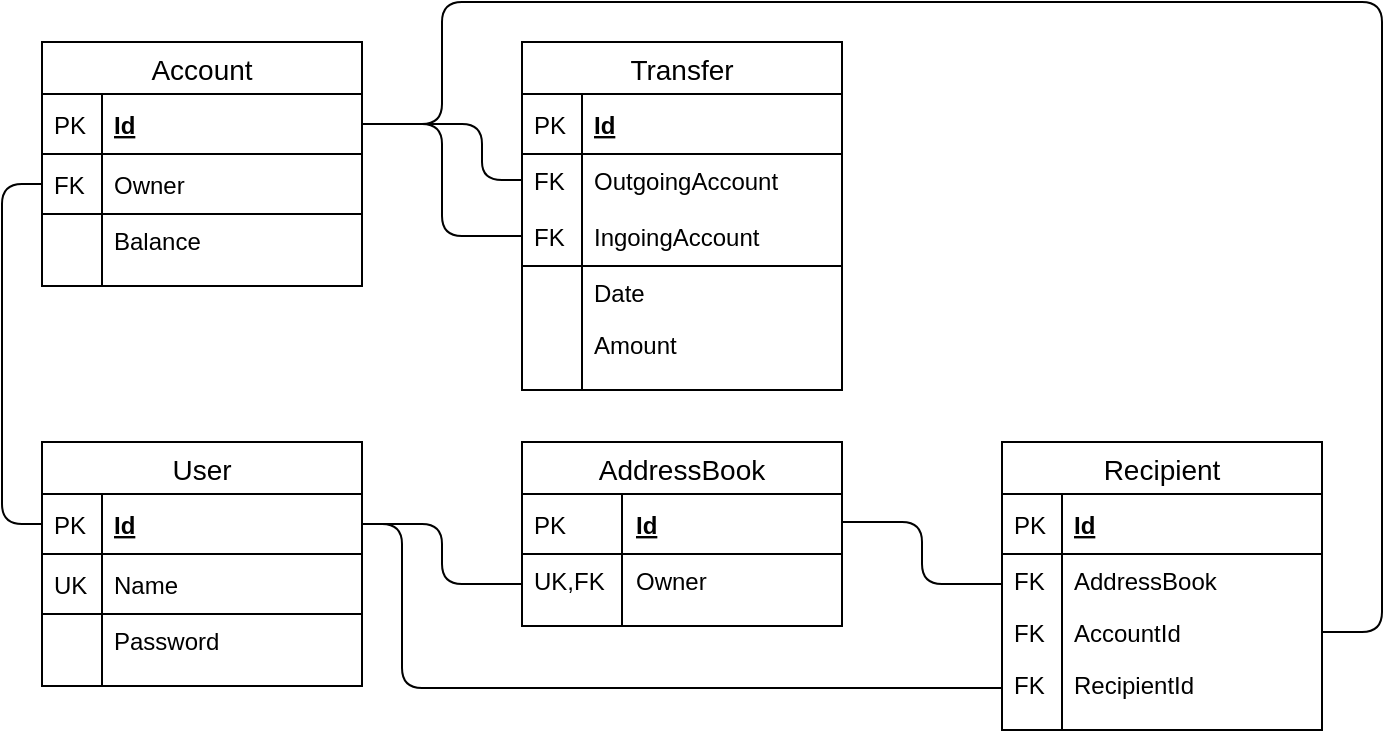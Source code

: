 <mxfile version="12.9.13" type="device"><diagram id="4celqEA0I8rjKxg-PQtH" name="LOGIC"><mxGraphModel dx="749" dy="556" grid="1" gridSize="10" guides="1" tooltips="1" connect="1" arrows="1" fold="1" page="1" pageScale="1" pageWidth="720" pageHeight="430" math="0" shadow="0"><root><mxCell id="0"/><mxCell id="1" parent="0"/><mxCell id="o79oeNdpTes6j2CKb8zj-12" value="Account" style="swimlane;fontStyle=0;childLayout=stackLayout;horizontal=1;startSize=26;horizontalStack=0;resizeParent=1;resizeParentMax=0;resizeLast=0;collapsible=1;marginBottom=0;align=center;fontSize=14;" parent="1" vertex="1"><mxGeometry x="40" y="40" width="160" height="122" as="geometry"/></mxCell><mxCell id="o79oeNdpTes6j2CKb8zj-13" value="Id" style="shape=partialRectangle;top=0;left=0;right=0;bottom=1;align=left;verticalAlign=middle;fillColor=none;spacingLeft=34;spacingRight=4;overflow=hidden;rotatable=0;points=[[0,0.5],[1,0.5]];portConstraint=eastwest;dropTarget=0;fontStyle=5;fontSize=12;" parent="o79oeNdpTes6j2CKb8zj-12" vertex="1"><mxGeometry y="26" width="160" height="30" as="geometry"/></mxCell><mxCell id="o79oeNdpTes6j2CKb8zj-14" value="PK" style="shape=partialRectangle;top=0;left=0;bottom=0;fillColor=none;align=left;verticalAlign=middle;spacingLeft=4;spacingRight=4;overflow=hidden;rotatable=0;points=[];portConstraint=eastwest;part=1;fontSize=12;" parent="o79oeNdpTes6j2CKb8zj-13" vertex="1" connectable="0"><mxGeometry width="30" height="30" as="geometry"/></mxCell><mxCell id="o79oeNdpTes6j2CKb8zj-21" value="Owner" style="shape=partialRectangle;top=0;left=0;right=0;bottom=1;align=left;verticalAlign=middle;fillColor=none;spacingLeft=34;spacingRight=4;overflow=hidden;rotatable=0;points=[[0,0.5],[1,0.5]];portConstraint=eastwest;dropTarget=0;fontStyle=0;fontSize=12;" parent="o79oeNdpTes6j2CKb8zj-12" vertex="1"><mxGeometry y="56" width="160" height="30" as="geometry"/></mxCell><mxCell id="o79oeNdpTes6j2CKb8zj-22" value="FK" style="shape=partialRectangle;top=0;left=0;bottom=0;fillColor=none;align=left;verticalAlign=middle;spacingLeft=4;spacingRight=4;overflow=hidden;rotatable=0;points=[];portConstraint=eastwest;part=1;fontSize=12;" parent="o79oeNdpTes6j2CKb8zj-21" vertex="1" connectable="0"><mxGeometry width="30" height="30" as="geometry"/></mxCell><mxCell id="o79oeNdpTes6j2CKb8zj-17" value="Balance" style="shape=partialRectangle;top=0;left=0;right=0;bottom=0;align=left;verticalAlign=top;fillColor=none;spacingLeft=34;spacingRight=4;overflow=hidden;rotatable=0;points=[[0,0.5],[1,0.5]];portConstraint=eastwest;dropTarget=0;fontSize=12;" parent="o79oeNdpTes6j2CKb8zj-12" vertex="1"><mxGeometry y="86" width="160" height="26" as="geometry"/></mxCell><mxCell id="o79oeNdpTes6j2CKb8zj-18" value="" style="shape=partialRectangle;top=0;left=0;bottom=0;fillColor=none;align=left;verticalAlign=top;spacingLeft=4;spacingRight=4;overflow=hidden;rotatable=0;points=[];portConstraint=eastwest;part=1;fontSize=12;" parent="o79oeNdpTes6j2CKb8zj-17" vertex="1" connectable="0"><mxGeometry width="30" height="26" as="geometry"/></mxCell><mxCell id="o79oeNdpTes6j2CKb8zj-19" value="" style="shape=partialRectangle;top=0;left=0;right=0;bottom=0;align=left;verticalAlign=top;fillColor=none;spacingLeft=34;spacingRight=4;overflow=hidden;rotatable=0;points=[[0,0.5],[1,0.5]];portConstraint=eastwest;dropTarget=0;fontSize=12;" parent="o79oeNdpTes6j2CKb8zj-12" vertex="1"><mxGeometry y="112" width="160" height="10" as="geometry"/></mxCell><mxCell id="o79oeNdpTes6j2CKb8zj-20" value="" style="shape=partialRectangle;top=0;left=0;bottom=0;fillColor=none;align=left;verticalAlign=top;spacingLeft=4;spacingRight=4;overflow=hidden;rotatable=0;points=[];portConstraint=eastwest;part=1;fontSize=12;" parent="o79oeNdpTes6j2CKb8zj-19" vertex="1" connectable="0"><mxGeometry width="30" height="10" as="geometry"/></mxCell><mxCell id="o79oeNdpTes6j2CKb8zj-23" value="Transfer" style="swimlane;fontStyle=0;childLayout=stackLayout;horizontal=1;startSize=26;horizontalStack=0;resizeParent=1;resizeParentMax=0;resizeLast=0;collapsible=1;marginBottom=0;align=center;fontSize=14;" parent="1" vertex="1"><mxGeometry x="280" y="40" width="160" height="174" as="geometry"/></mxCell><mxCell id="o79oeNdpTes6j2CKb8zj-24" value="Id" style="shape=partialRectangle;top=0;left=0;right=0;bottom=1;align=left;verticalAlign=middle;fillColor=none;spacingLeft=34;spacingRight=4;overflow=hidden;rotatable=0;points=[[0,0.5],[1,0.5]];portConstraint=eastwest;dropTarget=0;fontStyle=5;fontSize=12;" parent="o79oeNdpTes6j2CKb8zj-23" vertex="1"><mxGeometry y="26" width="160" height="30" as="geometry"/></mxCell><mxCell id="o79oeNdpTes6j2CKb8zj-25" value="PK" style="shape=partialRectangle;top=0;left=0;bottom=0;fillColor=none;align=left;verticalAlign=middle;spacingLeft=4;spacingRight=4;overflow=hidden;rotatable=0;points=[];portConstraint=eastwest;part=1;fontSize=12;" parent="o79oeNdpTes6j2CKb8zj-24" vertex="1" connectable="0"><mxGeometry width="30" height="30" as="geometry"/></mxCell><mxCell id="o79oeNdpTes6j2CKb8zj-36" value="OutgoingAccount" style="shape=partialRectangle;top=0;left=0;right=0;bottom=0;align=left;verticalAlign=top;fillColor=none;spacingLeft=34;spacingRight=4;overflow=hidden;rotatable=0;points=[[0,0.5],[1,0.5]];portConstraint=eastwest;dropTarget=0;fontSize=12;" parent="o79oeNdpTes6j2CKb8zj-23" vertex="1"><mxGeometry y="56" width="160" height="26" as="geometry"/></mxCell><mxCell id="o79oeNdpTes6j2CKb8zj-37" value="FK" style="shape=partialRectangle;top=0;left=0;bottom=0;fillColor=none;align=left;verticalAlign=top;spacingLeft=4;spacingRight=4;overflow=hidden;rotatable=0;points=[];portConstraint=eastwest;part=1;fontSize=12;" parent="o79oeNdpTes6j2CKb8zj-36" vertex="1" connectable="0"><mxGeometry width="30" height="26" as="geometry"/></mxCell><mxCell id="o79oeNdpTes6j2CKb8zj-26" value="IngoingAccount" style="shape=partialRectangle;top=0;left=0;right=0;bottom=1;align=left;verticalAlign=middle;fillColor=none;spacingLeft=34;spacingRight=4;overflow=hidden;rotatable=0;points=[[0,0.5],[1,0.5]];portConstraint=eastwest;dropTarget=0;fontStyle=0;fontSize=12;" parent="o79oeNdpTes6j2CKb8zj-23" vertex="1"><mxGeometry y="82" width="160" height="30" as="geometry"/></mxCell><mxCell id="o79oeNdpTes6j2CKb8zj-27" value="FK" style="shape=partialRectangle;top=0;left=0;bottom=0;fillColor=none;align=left;verticalAlign=middle;spacingLeft=4;spacingRight=4;overflow=hidden;rotatable=0;points=[];portConstraint=eastwest;part=1;fontSize=12;" parent="o79oeNdpTes6j2CKb8zj-26" vertex="1" connectable="0"><mxGeometry width="30" height="30" as="geometry"/></mxCell><mxCell id="o79oeNdpTes6j2CKb8zj-38" value="Date" style="shape=partialRectangle;top=0;left=0;right=0;bottom=0;align=left;verticalAlign=top;fillColor=none;spacingLeft=34;spacingRight=4;overflow=hidden;rotatable=0;points=[[0,0.5],[1,0.5]];portConstraint=eastwest;dropTarget=0;fontSize=12;" parent="o79oeNdpTes6j2CKb8zj-23" vertex="1"><mxGeometry y="112" width="160" height="26" as="geometry"/></mxCell><mxCell id="o79oeNdpTes6j2CKb8zj-39" value="" style="shape=partialRectangle;top=0;left=0;bottom=0;fillColor=none;align=left;verticalAlign=top;spacingLeft=4;spacingRight=4;overflow=hidden;rotatable=0;points=[];portConstraint=eastwest;part=1;fontSize=12;" parent="o79oeNdpTes6j2CKb8zj-38" vertex="1" connectable="0"><mxGeometry width="30" height="26" as="geometry"/></mxCell><mxCell id="o79oeNdpTes6j2CKb8zj-28" value="Amount" style="shape=partialRectangle;top=0;left=0;right=0;bottom=0;align=left;verticalAlign=top;fillColor=none;spacingLeft=34;spacingRight=4;overflow=hidden;rotatable=0;points=[[0,0.5],[1,0.5]];portConstraint=eastwest;dropTarget=0;fontSize=12;" parent="o79oeNdpTes6j2CKb8zj-23" vertex="1"><mxGeometry y="138" width="160" height="26" as="geometry"/></mxCell><mxCell id="o79oeNdpTes6j2CKb8zj-29" value="" style="shape=partialRectangle;top=0;left=0;bottom=0;fillColor=none;align=left;verticalAlign=top;spacingLeft=4;spacingRight=4;overflow=hidden;rotatable=0;points=[];portConstraint=eastwest;part=1;fontSize=12;" parent="o79oeNdpTes6j2CKb8zj-28" vertex="1" connectable="0"><mxGeometry width="30" height="26" as="geometry"/></mxCell><mxCell id="o79oeNdpTes6j2CKb8zj-30" value="" style="shape=partialRectangle;top=0;left=0;right=0;bottom=0;align=left;verticalAlign=top;fillColor=none;spacingLeft=34;spacingRight=4;overflow=hidden;rotatable=0;points=[[0,0.5],[1,0.5]];portConstraint=eastwest;dropTarget=0;fontSize=12;" parent="o79oeNdpTes6j2CKb8zj-23" vertex="1"><mxGeometry y="164" width="160" height="10" as="geometry"/></mxCell><mxCell id="o79oeNdpTes6j2CKb8zj-31" value="" style="shape=partialRectangle;top=0;left=0;bottom=0;fillColor=none;align=left;verticalAlign=top;spacingLeft=4;spacingRight=4;overflow=hidden;rotatable=0;points=[];portConstraint=eastwest;part=1;fontSize=12;" parent="o79oeNdpTes6j2CKb8zj-30" vertex="1" connectable="0"><mxGeometry width="30" height="10" as="geometry"/></mxCell><mxCell id="o79oeNdpTes6j2CKb8zj-41" value="" style="endArrow=none;html=1;entryX=0;entryY=0.5;entryDx=0;entryDy=0;exitX=0;exitY=0.5;exitDx=0;exitDy=0;" parent="1" source="o79oeNdpTes6j2CKb8zj-2" target="o79oeNdpTes6j2CKb8zj-21" edge="1"><mxGeometry width="50" height="50" relative="1" as="geometry"><mxPoint x="10" y="210" as="sourcePoint"/><mxPoint x="60" y="160" as="targetPoint"/><Array as="points"><mxPoint x="20" y="281"/><mxPoint x="20" y="111"/></Array></mxGeometry></mxCell><mxCell id="o79oeNdpTes6j2CKb8zj-42" value="" style="endArrow=none;html=1;entryX=0;entryY=0.5;entryDx=0;entryDy=0;exitX=1;exitY=0.5;exitDx=0;exitDy=0;" parent="1" source="o79oeNdpTes6j2CKb8zj-13" target="o79oeNdpTes6j2CKb8zj-36" edge="1"><mxGeometry width="50" height="50" relative="1" as="geometry"><mxPoint x="220" y="50" as="sourcePoint"/><mxPoint x="270" y="50" as="targetPoint"/><Array as="points"><mxPoint x="260" y="81"/><mxPoint x="260" y="109"/></Array></mxGeometry></mxCell><mxCell id="o79oeNdpTes6j2CKb8zj-43" value="" style="endArrow=none;html=1;entryX=0;entryY=0.5;entryDx=0;entryDy=0;exitX=1;exitY=0.5;exitDx=0;exitDy=0;" parent="1" source="o79oeNdpTes6j2CKb8zj-13" target="o79oeNdpTes6j2CKb8zj-26" edge="1"><mxGeometry width="50" height="50" relative="1" as="geometry"><mxPoint x="210" y="160" as="sourcePoint"/><mxPoint x="260" y="110" as="targetPoint"/><Array as="points"><mxPoint x="240" y="81"/><mxPoint x="240" y="137"/></Array></mxGeometry></mxCell><mxCell id="o79oeNdpTes6j2CKb8zj-1" value="User" style="swimlane;fontStyle=0;childLayout=stackLayout;horizontal=1;startSize=26;horizontalStack=0;resizeParent=1;resizeParentMax=0;resizeLast=0;collapsible=1;marginBottom=0;align=center;fontSize=14;" parent="1" vertex="1"><mxGeometry x="40" y="240" width="160" height="122" as="geometry"/></mxCell><mxCell id="o79oeNdpTes6j2CKb8zj-2" value="Id" style="shape=partialRectangle;top=0;left=0;right=0;bottom=1;align=left;verticalAlign=middle;fillColor=none;spacingLeft=34;spacingRight=4;overflow=hidden;rotatable=0;points=[[0,0.5],[1,0.5]];portConstraint=eastwest;dropTarget=0;fontStyle=5;fontSize=12;" parent="o79oeNdpTes6j2CKb8zj-1" vertex="1"><mxGeometry y="26" width="160" height="30" as="geometry"/></mxCell><mxCell id="o79oeNdpTes6j2CKb8zj-3" value="PK" style="shape=partialRectangle;top=0;left=0;bottom=0;fillColor=none;align=left;verticalAlign=middle;spacingLeft=4;spacingRight=4;overflow=hidden;rotatable=0;points=[];portConstraint=eastwest;part=1;fontSize=12;" parent="o79oeNdpTes6j2CKb8zj-2" vertex="1" connectable="0"><mxGeometry width="30" height="30" as="geometry"/></mxCell><mxCell id="owgx0DwU_zGnHX7Xs5IF-1" value="Name" style="shape=partialRectangle;top=0;left=0;right=0;bottom=1;align=left;verticalAlign=middle;fillColor=none;spacingLeft=34;spacingRight=4;overflow=hidden;rotatable=0;points=[[0,0.5],[1,0.5]];portConstraint=eastwest;dropTarget=0;fontStyle=0;fontSize=12;" vertex="1" parent="o79oeNdpTes6j2CKb8zj-1"><mxGeometry y="56" width="160" height="30" as="geometry"/></mxCell><mxCell id="owgx0DwU_zGnHX7Xs5IF-2" value="UK" style="shape=partialRectangle;top=0;left=0;bottom=0;fillColor=none;align=left;verticalAlign=middle;spacingLeft=4;spacingRight=4;overflow=hidden;rotatable=0;points=[];portConstraint=eastwest;part=1;fontSize=12;" vertex="1" connectable="0" parent="owgx0DwU_zGnHX7Xs5IF-1"><mxGeometry width="30" height="30" as="geometry"/></mxCell><mxCell id="owgx0DwU_zGnHX7Xs5IF-3" value="Password" style="shape=partialRectangle;top=0;left=0;right=0;bottom=0;align=left;verticalAlign=top;fillColor=none;spacingLeft=34;spacingRight=4;overflow=hidden;rotatable=0;points=[[0,0.5],[1,0.5]];portConstraint=eastwest;dropTarget=0;fontSize=12;" vertex="1" parent="o79oeNdpTes6j2CKb8zj-1"><mxGeometry y="86" width="160" height="26" as="geometry"/></mxCell><mxCell id="owgx0DwU_zGnHX7Xs5IF-4" value="" style="shape=partialRectangle;top=0;left=0;bottom=0;fillColor=none;align=left;verticalAlign=top;spacingLeft=4;spacingRight=4;overflow=hidden;rotatable=0;points=[];portConstraint=eastwest;part=1;fontSize=12;" vertex="1" connectable="0" parent="owgx0DwU_zGnHX7Xs5IF-3"><mxGeometry width="30" height="26" as="geometry"/></mxCell><mxCell id="o79oeNdpTes6j2CKb8zj-10" value="" style="shape=partialRectangle;top=0;left=0;right=0;bottom=0;align=left;verticalAlign=top;fillColor=none;spacingLeft=34;spacingRight=4;overflow=hidden;rotatable=0;points=[[0,0.5],[1,0.5]];portConstraint=eastwest;dropTarget=0;fontSize=12;" parent="o79oeNdpTes6j2CKb8zj-1" vertex="1"><mxGeometry y="112" width="160" height="10" as="geometry"/></mxCell><mxCell id="o79oeNdpTes6j2CKb8zj-11" value="" style="shape=partialRectangle;top=0;left=0;bottom=0;fillColor=none;align=left;verticalAlign=top;spacingLeft=4;spacingRight=4;overflow=hidden;rotatable=0;points=[];portConstraint=eastwest;part=1;fontSize=12;" parent="o79oeNdpTes6j2CKb8zj-10" vertex="1" connectable="0"><mxGeometry width="30" height="10" as="geometry"/></mxCell><mxCell id="owgx0DwU_zGnHX7Xs5IF-5" value="AddressBook" style="swimlane;fontStyle=0;childLayout=stackLayout;horizontal=1;startSize=26;horizontalStack=0;resizeParent=1;resizeParentMax=0;resizeLast=0;collapsible=1;marginBottom=0;align=center;fontSize=14;" vertex="1" parent="1"><mxGeometry x="280" y="240" width="160" height="92" as="geometry"/></mxCell><mxCell id="owgx0DwU_zGnHX7Xs5IF-6" value="Id" style="shape=partialRectangle;top=0;left=0;right=0;bottom=1;align=left;verticalAlign=middle;fillColor=none;spacingLeft=55;spacingRight=4;overflow=hidden;rotatable=0;points=[[0,0.5],[1,0.5]];portConstraint=eastwest;dropTarget=0;fontStyle=5;fontSize=12;" vertex="1" parent="owgx0DwU_zGnHX7Xs5IF-5"><mxGeometry y="26" width="160" height="30" as="geometry"/></mxCell><mxCell id="owgx0DwU_zGnHX7Xs5IF-7" value="PK" style="shape=partialRectangle;top=0;left=0;bottom=0;fillColor=none;align=left;verticalAlign=middle;spacingLeft=4;spacingRight=4;overflow=hidden;rotatable=0;points=[];portConstraint=eastwest;part=1;fontSize=12;" vertex="1" connectable="0" parent="owgx0DwU_zGnHX7Xs5IF-6"><mxGeometry width="50" height="30" as="geometry"/></mxCell><mxCell id="o79oeNdpTes6j2CKb8zj-6" value="Owner" style="shape=partialRectangle;top=0;left=0;right=0;bottom=0;align=left;verticalAlign=top;fillColor=none;spacingLeft=55;spacingRight=4;overflow=hidden;rotatable=0;points=[[0,0.5],[1,0.5]];portConstraint=eastwest;dropTarget=0;fontSize=12;" parent="owgx0DwU_zGnHX7Xs5IF-5" vertex="1"><mxGeometry y="56" width="160" height="26" as="geometry"/></mxCell><mxCell id="o79oeNdpTes6j2CKb8zj-7" value="UK,FK" style="shape=partialRectangle;top=0;left=0;bottom=0;fillColor=none;align=left;verticalAlign=top;spacingLeft=4;spacingRight=4;overflow=hidden;rotatable=0;points=[];portConstraint=eastwest;part=1;fontSize=12;" parent="o79oeNdpTes6j2CKb8zj-6" vertex="1" connectable="0"><mxGeometry width="50" height="26" as="geometry"/></mxCell><mxCell id="owgx0DwU_zGnHX7Xs5IF-14" value="" style="shape=partialRectangle;top=0;left=0;right=0;bottom=0;align=left;verticalAlign=top;fillColor=none;spacingLeft=34;spacingRight=4;overflow=hidden;rotatable=0;points=[[0,0.5],[1,0.5]];portConstraint=eastwest;dropTarget=0;fontSize=12;" vertex="1" parent="owgx0DwU_zGnHX7Xs5IF-5"><mxGeometry y="82" width="160" height="10" as="geometry"/></mxCell><mxCell id="owgx0DwU_zGnHX7Xs5IF-15" value="" style="shape=partialRectangle;top=0;left=0;bottom=0;fillColor=none;align=left;verticalAlign=top;spacingLeft=4;spacingRight=4;overflow=hidden;rotatable=0;points=[];portConstraint=eastwest;part=1;fontSize=12;" vertex="1" connectable="0" parent="owgx0DwU_zGnHX7Xs5IF-14"><mxGeometry width="50" height="10" as="geometry"/></mxCell><mxCell id="owgx0DwU_zGnHX7Xs5IF-31" value="" style="endArrow=none;html=1;exitX=1;exitY=0.5;exitDx=0;exitDy=0;" edge="1" parent="1" source="o79oeNdpTes6j2CKb8zj-2"><mxGeometry width="50" height="50" relative="1" as="geometry"><mxPoint x="150" y="240" as="sourcePoint"/><mxPoint x="280" y="311" as="targetPoint"/><Array as="points"><mxPoint x="240" y="281"/><mxPoint x="240" y="311"/></Array></mxGeometry></mxCell><mxCell id="owgx0DwU_zGnHX7Xs5IF-43" value="" style="endArrow=none;html=1;entryX=0;entryY=0.5;entryDx=0;entryDy=0;" edge="1" parent="1"><mxGeometry width="50" height="50" relative="1" as="geometry"><mxPoint x="440" y="280" as="sourcePoint"/><mxPoint x="520" y="311.0" as="targetPoint"/><Array as="points"><mxPoint x="480" y="280"/><mxPoint x="480" y="311"/></Array></mxGeometry></mxCell><mxCell id="owgx0DwU_zGnHX7Xs5IF-32" value="Recipient" style="swimlane;fontStyle=0;childLayout=stackLayout;horizontal=1;startSize=26;horizontalStack=0;resizeParent=1;resizeParentMax=0;resizeLast=0;collapsible=1;marginBottom=0;align=center;fontSize=14;" vertex="1" parent="1"><mxGeometry x="520" y="240" width="160" height="144" as="geometry"/></mxCell><mxCell id="owgx0DwU_zGnHX7Xs5IF-33" value="Id" style="shape=partialRectangle;top=0;left=0;right=0;bottom=1;align=left;verticalAlign=middle;fillColor=none;spacingLeft=34;spacingRight=4;overflow=hidden;rotatable=0;points=[[0,0.5],[1,0.5]];portConstraint=eastwest;dropTarget=0;fontStyle=5;fontSize=12;" vertex="1" parent="owgx0DwU_zGnHX7Xs5IF-32"><mxGeometry y="26" width="160" height="30" as="geometry"/></mxCell><mxCell id="owgx0DwU_zGnHX7Xs5IF-34" value="PK" style="shape=partialRectangle;top=0;left=0;bottom=0;fillColor=none;align=left;verticalAlign=middle;spacingLeft=4;spacingRight=4;overflow=hidden;rotatable=0;points=[];portConstraint=eastwest;part=1;fontSize=12;" vertex="1" connectable="0" parent="owgx0DwU_zGnHX7Xs5IF-33"><mxGeometry width="30" height="30" as="geometry"/></mxCell><mxCell id="owgx0DwU_zGnHX7Xs5IF-37" value="AddressBook" style="shape=partialRectangle;top=0;left=0;right=0;bottom=0;align=left;verticalAlign=top;fillColor=none;spacingLeft=34;spacingRight=4;overflow=hidden;rotatable=0;points=[[0,0.5],[1,0.5]];portConstraint=eastwest;dropTarget=0;fontSize=12;" vertex="1" parent="owgx0DwU_zGnHX7Xs5IF-32"><mxGeometry y="56" width="160" height="26" as="geometry"/></mxCell><mxCell id="owgx0DwU_zGnHX7Xs5IF-38" value="FK" style="shape=partialRectangle;top=0;left=0;bottom=0;fillColor=none;align=left;verticalAlign=top;spacingLeft=4;spacingRight=4;overflow=hidden;rotatable=0;points=[];portConstraint=eastwest;part=1;fontSize=12;" vertex="1" connectable="0" parent="owgx0DwU_zGnHX7Xs5IF-37"><mxGeometry width="30" height="26" as="geometry"/></mxCell><mxCell id="owgx0DwU_zGnHX7Xs5IF-39" value="AccountId" style="shape=partialRectangle;top=0;left=0;right=0;bottom=0;align=left;verticalAlign=top;fillColor=none;spacingLeft=34;spacingRight=4;overflow=hidden;rotatable=0;points=[[0,0.5],[1,0.5]];portConstraint=eastwest;dropTarget=0;fontSize=12;" vertex="1" parent="owgx0DwU_zGnHX7Xs5IF-32"><mxGeometry y="82" width="160" height="26" as="geometry"/></mxCell><mxCell id="owgx0DwU_zGnHX7Xs5IF-40" value="FK" style="shape=partialRectangle;top=0;left=0;bottom=0;fillColor=none;align=left;verticalAlign=top;spacingLeft=4;spacingRight=4;overflow=hidden;rotatable=0;points=[];portConstraint=eastwest;part=1;fontSize=12;" vertex="1" connectable="0" parent="owgx0DwU_zGnHX7Xs5IF-39"><mxGeometry width="30" height="26" as="geometry"/></mxCell><mxCell id="owgx0DwU_zGnHX7Xs5IF-44" value="RecipientId" style="shape=partialRectangle;top=0;left=0;right=0;bottom=0;align=left;verticalAlign=top;fillColor=none;spacingLeft=34;spacingRight=4;overflow=hidden;rotatable=0;points=[[0,0.5],[1,0.5]];portConstraint=eastwest;dropTarget=0;fontSize=12;" vertex="1" parent="owgx0DwU_zGnHX7Xs5IF-32"><mxGeometry y="108" width="160" height="26" as="geometry"/></mxCell><mxCell id="owgx0DwU_zGnHX7Xs5IF-45" value="FK" style="shape=partialRectangle;top=0;left=0;bottom=0;fillColor=none;align=left;verticalAlign=top;spacingLeft=4;spacingRight=4;overflow=hidden;rotatable=0;points=[];portConstraint=eastwest;part=1;fontSize=12;" vertex="1" connectable="0" parent="owgx0DwU_zGnHX7Xs5IF-44"><mxGeometry width="30" height="26" as="geometry"/></mxCell><mxCell id="owgx0DwU_zGnHX7Xs5IF-41" value="" style="shape=partialRectangle;top=0;left=0;right=0;bottom=0;align=left;verticalAlign=top;fillColor=none;spacingLeft=34;spacingRight=4;overflow=hidden;rotatable=0;points=[[0,0.5],[1,0.5]];portConstraint=eastwest;dropTarget=0;fontSize=12;" vertex="1" parent="owgx0DwU_zGnHX7Xs5IF-32"><mxGeometry y="134" width="160" height="10" as="geometry"/></mxCell><mxCell id="owgx0DwU_zGnHX7Xs5IF-42" value="" style="shape=partialRectangle;top=0;left=0;bottom=0;fillColor=none;align=left;verticalAlign=top;spacingLeft=4;spacingRight=4;overflow=hidden;rotatable=0;points=[];portConstraint=eastwest;part=1;fontSize=12;" vertex="1" connectable="0" parent="owgx0DwU_zGnHX7Xs5IF-41"><mxGeometry width="30" height="10" as="geometry"/></mxCell><mxCell id="owgx0DwU_zGnHX7Xs5IF-46" value="" style="endArrow=none;html=1;entryX=1;entryY=0.5;entryDx=0;entryDy=0;exitX=1;exitY=0.5;exitDx=0;exitDy=0;" edge="1" parent="1" source="o79oeNdpTes6j2CKb8zj-13" target="owgx0DwU_zGnHX7Xs5IF-39"><mxGeometry width="50" height="50" relative="1" as="geometry"><mxPoint x="440" y="301.0" as="sourcePoint"/><mxPoint x="520" y="332.0" as="targetPoint"/><Array as="points"><mxPoint x="240" y="81"/><mxPoint x="240" y="20"/><mxPoint x="710" y="20"/><mxPoint x="710" y="335"/></Array></mxGeometry></mxCell><mxCell id="owgx0DwU_zGnHX7Xs5IF-47" value="" style="endArrow=none;html=1;entryX=0;entryY=0.5;entryDx=0;entryDy=0;exitX=1;exitY=0.5;exitDx=0;exitDy=0;" edge="1" parent="1" source="o79oeNdpTes6j2CKb8zj-2"><mxGeometry width="50" height="50" relative="1" as="geometry"><mxPoint x="440" y="332.0" as="sourcePoint"/><mxPoint x="520" y="363.0" as="targetPoint"/><Array as="points"><mxPoint x="220" y="281"/><mxPoint x="220" y="363"/><mxPoint x="480" y="363"/></Array></mxGeometry></mxCell></root></mxGraphModel></diagram></mxfile>